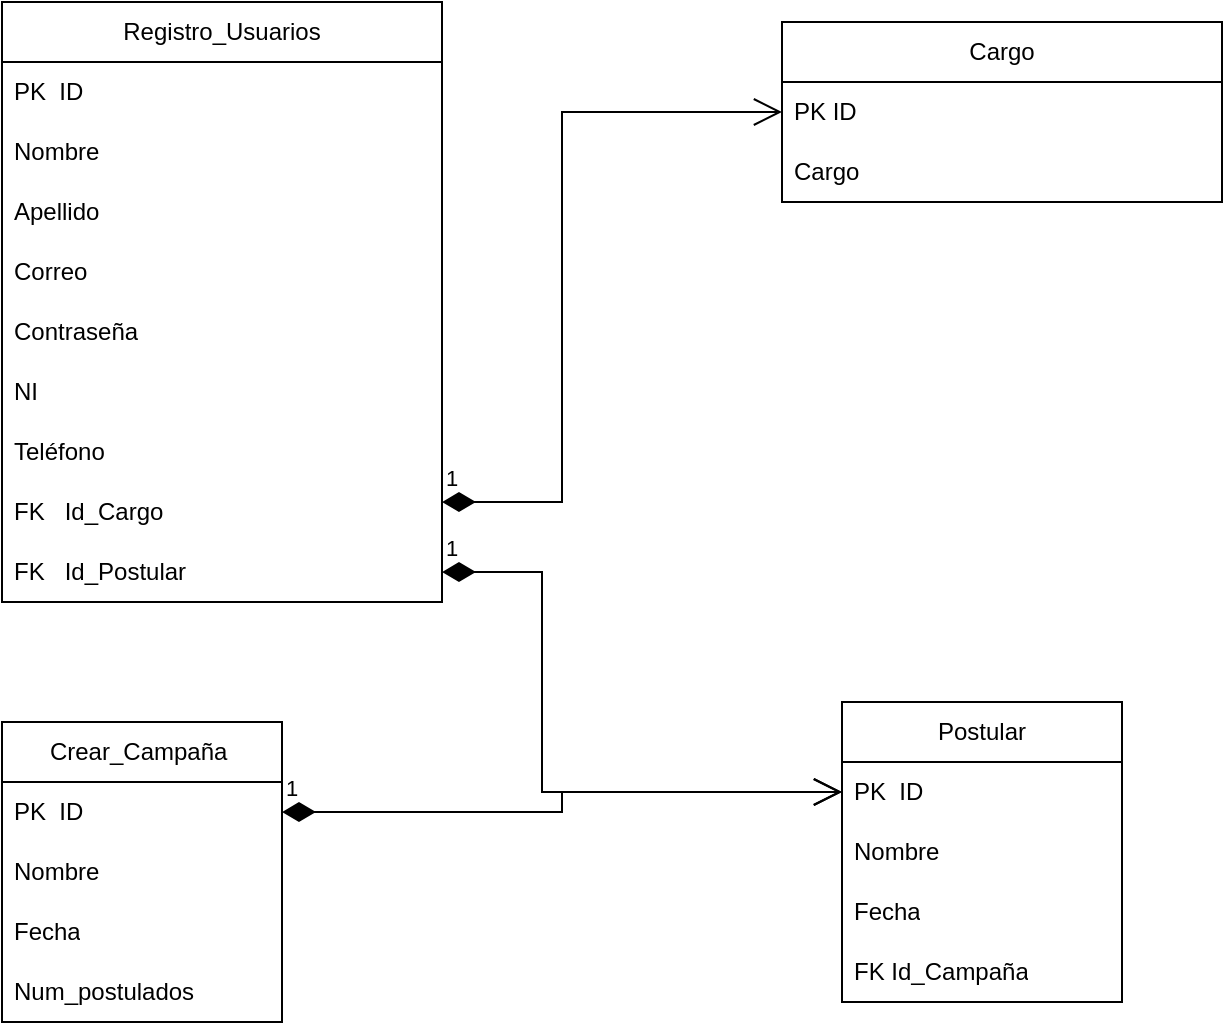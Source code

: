 <mxfile version="24.4.10" type="device">
  <diagram id="C5RBs43oDa-KdzZeNtuy" name="Page-1">
    <mxGraphModel dx="789" dy="863" grid="1" gridSize="10" guides="1" tooltips="1" connect="1" arrows="1" fold="1" page="1" pageScale="1" pageWidth="827" pageHeight="1169" math="0" shadow="0">
      <root>
        <mxCell id="WIyWlLk6GJQsqaUBKTNV-0" />
        <mxCell id="WIyWlLk6GJQsqaUBKTNV-1" parent="WIyWlLk6GJQsqaUBKTNV-0" />
        <mxCell id="sgGYdtu-uPmbG3Fl7UQk-3" value="Registro_Usuarios" style="swimlane;fontStyle=0;childLayout=stackLayout;horizontal=1;startSize=30;horizontalStack=0;resizeParent=1;resizeParentMax=0;resizeLast=0;collapsible=1;marginBottom=0;whiteSpace=wrap;html=1;" vertex="1" parent="WIyWlLk6GJQsqaUBKTNV-1">
          <mxGeometry x="50" y="30" width="220" height="300" as="geometry" />
        </mxCell>
        <mxCell id="sgGYdtu-uPmbG3Fl7UQk-4" value="PK&amp;nbsp; ID" style="text;strokeColor=none;fillColor=none;align=left;verticalAlign=middle;spacingLeft=4;spacingRight=4;overflow=hidden;points=[[0,0.5],[1,0.5]];portConstraint=eastwest;rotatable=0;whiteSpace=wrap;html=1;" vertex="1" parent="sgGYdtu-uPmbG3Fl7UQk-3">
          <mxGeometry y="30" width="220" height="30" as="geometry" />
        </mxCell>
        <mxCell id="sgGYdtu-uPmbG3Fl7UQk-5" value="Nombre" style="text;strokeColor=none;fillColor=none;align=left;verticalAlign=middle;spacingLeft=4;spacingRight=4;overflow=hidden;points=[[0,0.5],[1,0.5]];portConstraint=eastwest;rotatable=0;whiteSpace=wrap;html=1;" vertex="1" parent="sgGYdtu-uPmbG3Fl7UQk-3">
          <mxGeometry y="60" width="220" height="30" as="geometry" />
        </mxCell>
        <mxCell id="sgGYdtu-uPmbG3Fl7UQk-6" value="Apellido" style="text;strokeColor=none;fillColor=none;align=left;verticalAlign=middle;spacingLeft=4;spacingRight=4;overflow=hidden;points=[[0,0.5],[1,0.5]];portConstraint=eastwest;rotatable=0;whiteSpace=wrap;html=1;" vertex="1" parent="sgGYdtu-uPmbG3Fl7UQk-3">
          <mxGeometry y="90" width="220" height="30" as="geometry" />
        </mxCell>
        <mxCell id="sgGYdtu-uPmbG3Fl7UQk-9" value="Correo" style="text;strokeColor=none;fillColor=none;align=left;verticalAlign=middle;spacingLeft=4;spacingRight=4;overflow=hidden;points=[[0,0.5],[1,0.5]];portConstraint=eastwest;rotatable=0;whiteSpace=wrap;html=1;" vertex="1" parent="sgGYdtu-uPmbG3Fl7UQk-3">
          <mxGeometry y="120" width="220" height="30" as="geometry" />
        </mxCell>
        <mxCell id="sgGYdtu-uPmbG3Fl7UQk-10" value="Contraseña" style="text;strokeColor=none;fillColor=none;align=left;verticalAlign=middle;spacingLeft=4;spacingRight=4;overflow=hidden;points=[[0,0.5],[1,0.5]];portConstraint=eastwest;rotatable=0;whiteSpace=wrap;html=1;" vertex="1" parent="sgGYdtu-uPmbG3Fl7UQk-3">
          <mxGeometry y="150" width="220" height="30" as="geometry" />
        </mxCell>
        <mxCell id="sgGYdtu-uPmbG3Fl7UQk-11" value="NI" style="text;strokeColor=none;fillColor=none;align=left;verticalAlign=middle;spacingLeft=4;spacingRight=4;overflow=hidden;points=[[0,0.5],[1,0.5]];portConstraint=eastwest;rotatable=0;whiteSpace=wrap;html=1;" vertex="1" parent="sgGYdtu-uPmbG3Fl7UQk-3">
          <mxGeometry y="180" width="220" height="30" as="geometry" />
        </mxCell>
        <mxCell id="sgGYdtu-uPmbG3Fl7UQk-12" value="Teléfono" style="text;strokeColor=none;fillColor=none;align=left;verticalAlign=middle;spacingLeft=4;spacingRight=4;overflow=hidden;points=[[0,0.5],[1,0.5]];portConstraint=eastwest;rotatable=0;whiteSpace=wrap;html=1;" vertex="1" parent="sgGYdtu-uPmbG3Fl7UQk-3">
          <mxGeometry y="210" width="220" height="30" as="geometry" />
        </mxCell>
        <mxCell id="sgGYdtu-uPmbG3Fl7UQk-13" value="FK&amp;nbsp; &amp;nbsp;Id_Cargo" style="text;strokeColor=none;fillColor=none;align=left;verticalAlign=middle;spacingLeft=4;spacingRight=4;overflow=hidden;points=[[0,0.5],[1,0.5]];portConstraint=eastwest;rotatable=0;whiteSpace=wrap;html=1;" vertex="1" parent="sgGYdtu-uPmbG3Fl7UQk-3">
          <mxGeometry y="240" width="220" height="30" as="geometry" />
        </mxCell>
        <mxCell id="sgGYdtu-uPmbG3Fl7UQk-36" value="FK&amp;nbsp; &amp;nbsp;Id_Postular" style="text;strokeColor=none;fillColor=none;align=left;verticalAlign=middle;spacingLeft=4;spacingRight=4;overflow=hidden;points=[[0,0.5],[1,0.5]];portConstraint=eastwest;rotatable=0;whiteSpace=wrap;html=1;" vertex="1" parent="sgGYdtu-uPmbG3Fl7UQk-3">
          <mxGeometry y="270" width="220" height="30" as="geometry" />
        </mxCell>
        <mxCell id="sgGYdtu-uPmbG3Fl7UQk-14" value="Cargo" style="swimlane;fontStyle=0;childLayout=stackLayout;horizontal=1;startSize=30;horizontalStack=0;resizeParent=1;resizeParentMax=0;resizeLast=0;collapsible=1;marginBottom=0;whiteSpace=wrap;html=1;" vertex="1" parent="WIyWlLk6GJQsqaUBKTNV-1">
          <mxGeometry x="440" y="40" width="220" height="90" as="geometry" />
        </mxCell>
        <mxCell id="sgGYdtu-uPmbG3Fl7UQk-15" value="PK ID" style="text;strokeColor=none;fillColor=none;align=left;verticalAlign=middle;spacingLeft=4;spacingRight=4;overflow=hidden;points=[[0,0.5],[1,0.5]];portConstraint=eastwest;rotatable=0;whiteSpace=wrap;html=1;" vertex="1" parent="sgGYdtu-uPmbG3Fl7UQk-14">
          <mxGeometry y="30" width="220" height="30" as="geometry" />
        </mxCell>
        <mxCell id="sgGYdtu-uPmbG3Fl7UQk-16" value="Cargo" style="text;strokeColor=none;fillColor=none;align=left;verticalAlign=middle;spacingLeft=4;spacingRight=4;overflow=hidden;points=[[0,0.5],[1,0.5]];portConstraint=eastwest;rotatable=0;whiteSpace=wrap;html=1;" vertex="1" parent="sgGYdtu-uPmbG3Fl7UQk-14">
          <mxGeometry y="60" width="220" height="30" as="geometry" />
        </mxCell>
        <mxCell id="sgGYdtu-uPmbG3Fl7UQk-18" value="Crear_Campaña&amp;nbsp;" style="swimlane;fontStyle=0;childLayout=stackLayout;horizontal=1;startSize=30;horizontalStack=0;resizeParent=1;resizeParentMax=0;resizeLast=0;collapsible=1;marginBottom=0;whiteSpace=wrap;html=1;" vertex="1" parent="WIyWlLk6GJQsqaUBKTNV-1">
          <mxGeometry x="50" y="390" width="140" height="150" as="geometry" />
        </mxCell>
        <mxCell id="sgGYdtu-uPmbG3Fl7UQk-19" value="PK&amp;nbsp; ID" style="text;strokeColor=none;fillColor=none;align=left;verticalAlign=middle;spacingLeft=4;spacingRight=4;overflow=hidden;points=[[0,0.5],[1,0.5]];portConstraint=eastwest;rotatable=0;whiteSpace=wrap;html=1;" vertex="1" parent="sgGYdtu-uPmbG3Fl7UQk-18">
          <mxGeometry y="30" width="140" height="30" as="geometry" />
        </mxCell>
        <mxCell id="sgGYdtu-uPmbG3Fl7UQk-20" value="Nombre" style="text;strokeColor=none;fillColor=none;align=left;verticalAlign=middle;spacingLeft=4;spacingRight=4;overflow=hidden;points=[[0,0.5],[1,0.5]];portConstraint=eastwest;rotatable=0;whiteSpace=wrap;html=1;" vertex="1" parent="sgGYdtu-uPmbG3Fl7UQk-18">
          <mxGeometry y="60" width="140" height="30" as="geometry" />
        </mxCell>
        <mxCell id="sgGYdtu-uPmbG3Fl7UQk-21" value="Fecha" style="text;strokeColor=none;fillColor=none;align=left;verticalAlign=middle;spacingLeft=4;spacingRight=4;overflow=hidden;points=[[0,0.5],[1,0.5]];portConstraint=eastwest;rotatable=0;whiteSpace=wrap;html=1;" vertex="1" parent="sgGYdtu-uPmbG3Fl7UQk-18">
          <mxGeometry y="90" width="140" height="30" as="geometry" />
        </mxCell>
        <mxCell id="sgGYdtu-uPmbG3Fl7UQk-26" value="Num_postulados" style="text;strokeColor=none;fillColor=none;align=left;verticalAlign=middle;spacingLeft=4;spacingRight=4;overflow=hidden;points=[[0,0.5],[1,0.5]];portConstraint=eastwest;rotatable=0;whiteSpace=wrap;html=1;" vertex="1" parent="sgGYdtu-uPmbG3Fl7UQk-18">
          <mxGeometry y="120" width="140" height="30" as="geometry" />
        </mxCell>
        <mxCell id="sgGYdtu-uPmbG3Fl7UQk-27" value="Postular" style="swimlane;fontStyle=0;childLayout=stackLayout;horizontal=1;startSize=30;horizontalStack=0;resizeParent=1;resizeParentMax=0;resizeLast=0;collapsible=1;marginBottom=0;whiteSpace=wrap;html=1;" vertex="1" parent="WIyWlLk6GJQsqaUBKTNV-1">
          <mxGeometry x="470" y="380" width="140" height="150" as="geometry" />
        </mxCell>
        <mxCell id="sgGYdtu-uPmbG3Fl7UQk-28" value="PK&amp;nbsp; ID" style="text;strokeColor=none;fillColor=none;align=left;verticalAlign=middle;spacingLeft=4;spacingRight=4;overflow=hidden;points=[[0,0.5],[1,0.5]];portConstraint=eastwest;rotatable=0;whiteSpace=wrap;html=1;" vertex="1" parent="sgGYdtu-uPmbG3Fl7UQk-27">
          <mxGeometry y="30" width="140" height="30" as="geometry" />
        </mxCell>
        <mxCell id="sgGYdtu-uPmbG3Fl7UQk-29" value="Nombre" style="text;strokeColor=none;fillColor=none;align=left;verticalAlign=middle;spacingLeft=4;spacingRight=4;overflow=hidden;points=[[0,0.5],[1,0.5]];portConstraint=eastwest;rotatable=0;whiteSpace=wrap;html=1;" vertex="1" parent="sgGYdtu-uPmbG3Fl7UQk-27">
          <mxGeometry y="60" width="140" height="30" as="geometry" />
        </mxCell>
        <mxCell id="sgGYdtu-uPmbG3Fl7UQk-30" value="Fecha" style="text;strokeColor=none;fillColor=none;align=left;verticalAlign=middle;spacingLeft=4;spacingRight=4;overflow=hidden;points=[[0,0.5],[1,0.5]];portConstraint=eastwest;rotatable=0;whiteSpace=wrap;html=1;" vertex="1" parent="sgGYdtu-uPmbG3Fl7UQk-27">
          <mxGeometry y="90" width="140" height="30" as="geometry" />
        </mxCell>
        <mxCell id="sgGYdtu-uPmbG3Fl7UQk-32" value="FK Id_Campaña" style="text;strokeColor=none;fillColor=none;align=left;verticalAlign=middle;spacingLeft=4;spacingRight=4;overflow=hidden;points=[[0,0.5],[1,0.5]];portConstraint=eastwest;rotatable=0;whiteSpace=wrap;html=1;" vertex="1" parent="sgGYdtu-uPmbG3Fl7UQk-27">
          <mxGeometry y="120" width="140" height="30" as="geometry" />
        </mxCell>
        <mxCell id="sgGYdtu-uPmbG3Fl7UQk-31" value="1" style="endArrow=open;html=1;endSize=12;startArrow=diamondThin;startSize=14;startFill=1;edgeStyle=orthogonalEdgeStyle;align=left;verticalAlign=bottom;rounded=0;entryX=0;entryY=0.5;entryDx=0;entryDy=0;" edge="1" parent="WIyWlLk6GJQsqaUBKTNV-1" target="sgGYdtu-uPmbG3Fl7UQk-15">
          <mxGeometry x="-1" y="3" relative="1" as="geometry">
            <mxPoint x="270" y="280" as="sourcePoint" />
            <mxPoint x="420" y="80" as="targetPoint" />
            <Array as="points">
              <mxPoint x="330" y="280" />
              <mxPoint x="330" y="85" />
            </Array>
          </mxGeometry>
        </mxCell>
        <mxCell id="sgGYdtu-uPmbG3Fl7UQk-34" value="1" style="endArrow=open;html=1;endSize=12;startArrow=diamondThin;startSize=14;startFill=1;edgeStyle=orthogonalEdgeStyle;align=left;verticalAlign=bottom;rounded=0;exitX=1;exitY=0.5;exitDx=0;exitDy=0;entryX=0;entryY=0.5;entryDx=0;entryDy=0;" edge="1" parent="WIyWlLk6GJQsqaUBKTNV-1" source="sgGYdtu-uPmbG3Fl7UQk-19" target="sgGYdtu-uPmbG3Fl7UQk-28">
          <mxGeometry x="-1" y="3" relative="1" as="geometry">
            <mxPoint x="360" y="290" as="sourcePoint" />
            <mxPoint x="440" y="440" as="targetPoint" />
            <Array as="points">
              <mxPoint x="330" y="435" />
              <mxPoint x="330" y="425" />
            </Array>
          </mxGeometry>
        </mxCell>
        <mxCell id="sgGYdtu-uPmbG3Fl7UQk-37" value="1" style="endArrow=open;html=1;endSize=12;startArrow=diamondThin;startSize=14;startFill=1;edgeStyle=orthogonalEdgeStyle;align=left;verticalAlign=bottom;rounded=0;entryX=0;entryY=0.5;entryDx=0;entryDy=0;exitX=1;exitY=0.5;exitDx=0;exitDy=0;" edge="1" parent="WIyWlLk6GJQsqaUBKTNV-1" source="sgGYdtu-uPmbG3Fl7UQk-36" target="sgGYdtu-uPmbG3Fl7UQk-28">
          <mxGeometry x="-1" y="3" relative="1" as="geometry">
            <mxPoint x="260" y="320" as="sourcePoint" />
            <mxPoint x="400" y="440" as="targetPoint" />
            <Array as="points">
              <mxPoint x="320" y="315" />
              <mxPoint x="320" y="425" />
            </Array>
          </mxGeometry>
        </mxCell>
      </root>
    </mxGraphModel>
  </diagram>
</mxfile>
